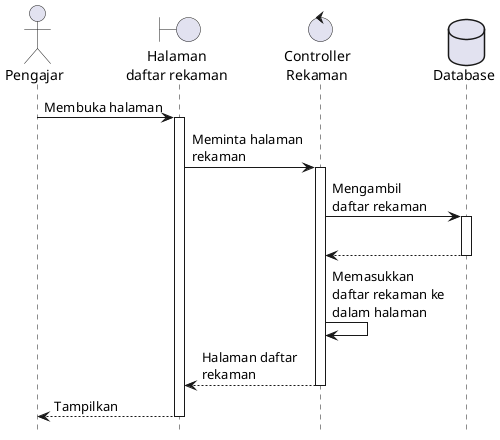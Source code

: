@startuml seqdia_lookup

hide footbox

actor       Pengajar       as user
boundary "Halaman\ndaftar rekaman" as bw
control "Controller\nRekaman" as shj
database Database as db

user -> bw : Membuka halaman
activate bw

bw -> shj : Meminta halaman\nrekaman
activate shj

shj -> db : Mengambil\ndaftar rekaman
activate db
|||
return

' rnote over shj
'     Memasukkan 
'     data kedalam
'     halaman rekaman
' endnote

shj -> shj : Memasukkan\ndaftar rekaman ke\ndalam halaman

return Halaman daftar\nrekaman

return Tampilkan

@enduml
